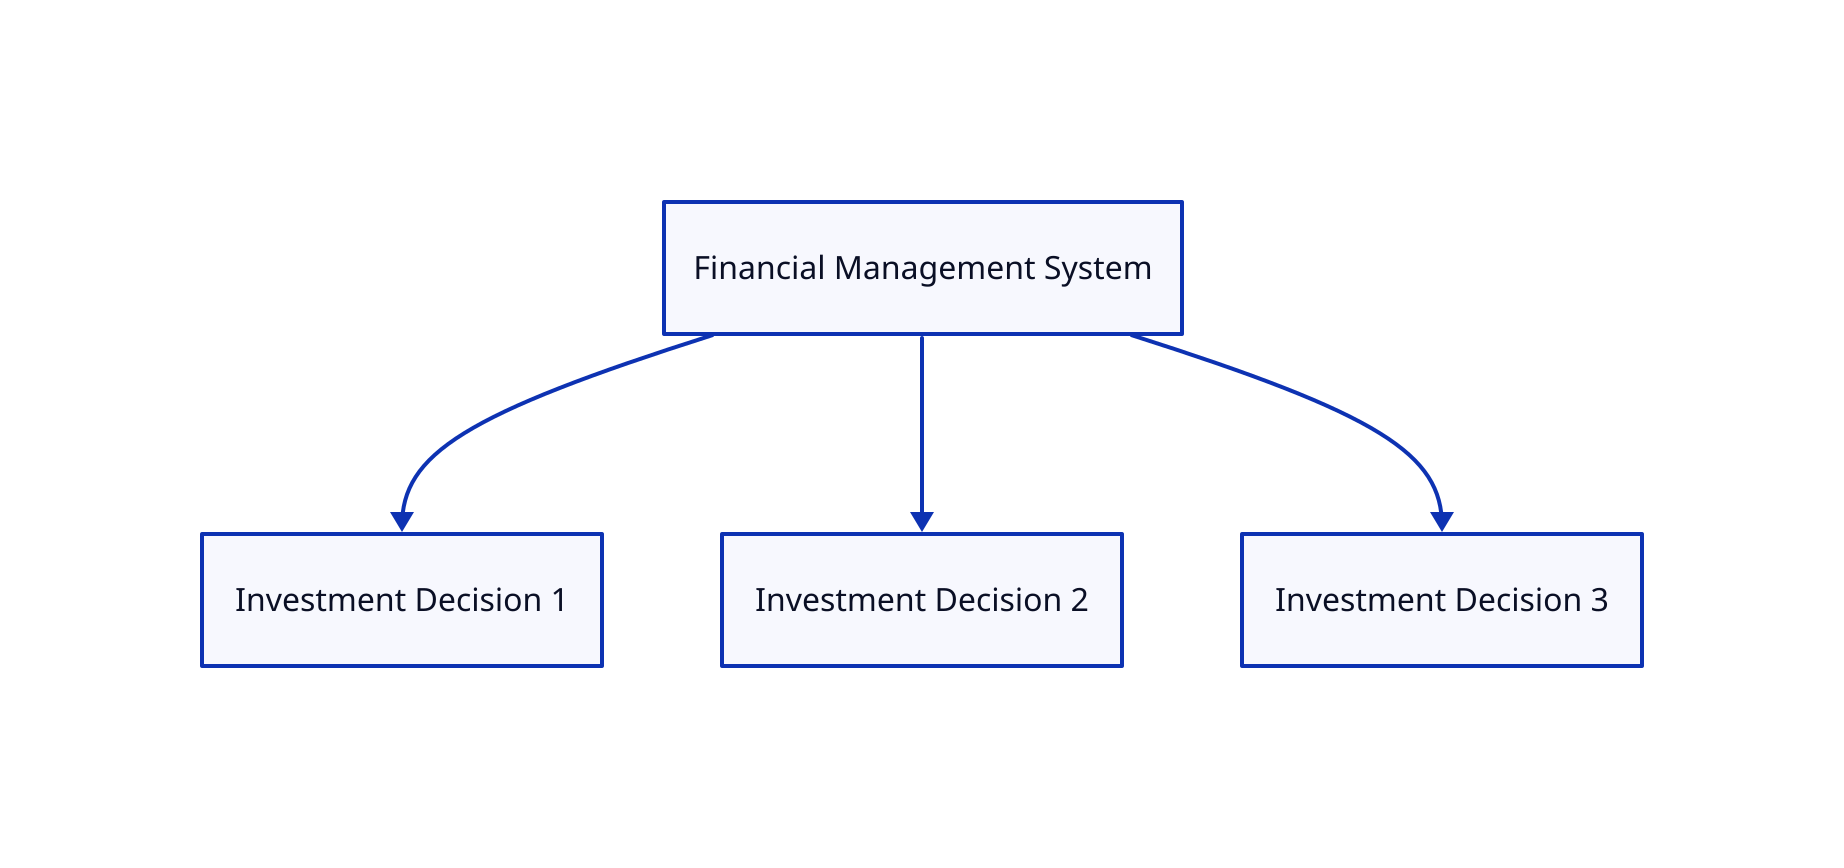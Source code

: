 Financial Management System --> Investment Decision 1
Financial Management System --> Investment Decision 2
Financial Management System --> Investment Decision 3